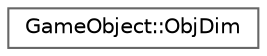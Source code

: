 digraph "Graphical Class Hierarchy"
{
 // LATEX_PDF_SIZE
  bgcolor="transparent";
  edge [fontname=Helvetica,fontsize=10,labelfontname=Helvetica,labelfontsize=10];
  node [fontname=Helvetica,fontsize=10,shape=box,height=0.2,width=0.4];
  rankdir="LR";
  Node0 [id="Node000000",label="GameObject::ObjDim",height=0.2,width=0.4,color="grey40", fillcolor="white", style="filled",URL="$struct_game_object_1_1_obj_dim.html",tooltip=" "];
}
